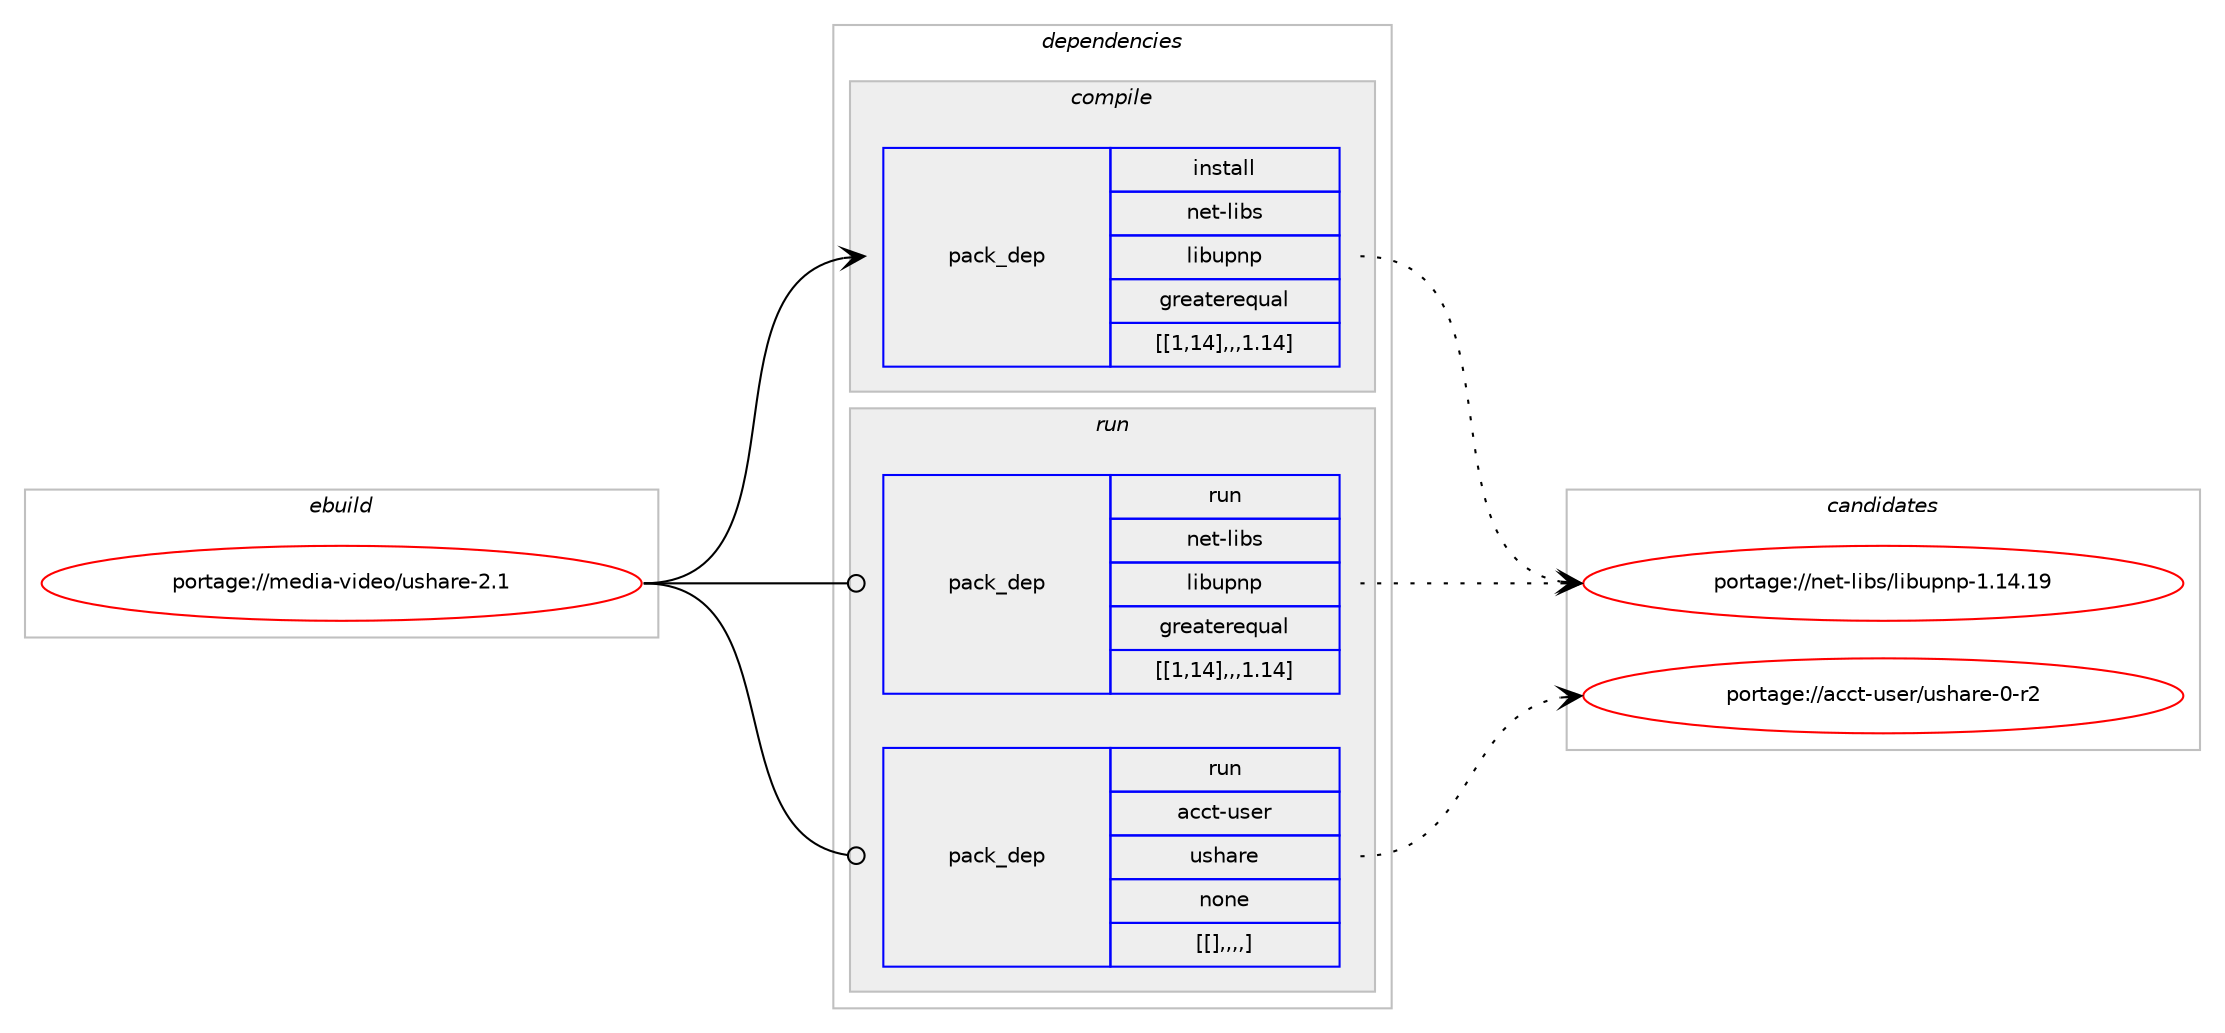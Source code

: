 digraph prolog {

# *************
# Graph options
# *************

newrank=true;
concentrate=true;
compound=true;
graph [rankdir=LR,fontname=Helvetica,fontsize=10,ranksep=1.5];#, ranksep=2.5, nodesep=0.2];
edge  [arrowhead=vee];
node  [fontname=Helvetica,fontsize=10];

# **********
# The ebuild
# **********

subgraph cluster_leftcol {
color=gray;
label=<<i>ebuild</i>>;
id [label="portage://media-video/ushare-2.1", color=red, width=4, href="../media-video/ushare-2.1.svg"];
}

# ****************
# The dependencies
# ****************

subgraph cluster_midcol {
color=gray;
label=<<i>dependencies</i>>;
subgraph cluster_compile {
fillcolor="#eeeeee";
style=filled;
label=<<i>compile</i>>;
subgraph pack259247 {
dependency352229 [label=<<TABLE BORDER="0" CELLBORDER="1" CELLSPACING="0" CELLPADDING="4" WIDTH="220"><TR><TD ROWSPAN="6" CELLPADDING="30">pack_dep</TD></TR><TR><TD WIDTH="110">install</TD></TR><TR><TD>net-libs</TD></TR><TR><TD>libupnp</TD></TR><TR><TD>greaterequal</TD></TR><TR><TD>[[1,14],,,1.14]</TD></TR></TABLE>>, shape=none, color=blue];
}
id:e -> dependency352229:w [weight=20,style="solid",arrowhead="vee"];
}
subgraph cluster_compileandrun {
fillcolor="#eeeeee";
style=filled;
label=<<i>compile and run</i>>;
}
subgraph cluster_run {
fillcolor="#eeeeee";
style=filled;
label=<<i>run</i>>;
subgraph pack259248 {
dependency352230 [label=<<TABLE BORDER="0" CELLBORDER="1" CELLSPACING="0" CELLPADDING="4" WIDTH="220"><TR><TD ROWSPAN="6" CELLPADDING="30">pack_dep</TD></TR><TR><TD WIDTH="110">run</TD></TR><TR><TD>acct-user</TD></TR><TR><TD>ushare</TD></TR><TR><TD>none</TD></TR><TR><TD>[[],,,,]</TD></TR></TABLE>>, shape=none, color=blue];
}
id:e -> dependency352230:w [weight=20,style="solid",arrowhead="odot"];
subgraph pack259249 {
dependency352231 [label=<<TABLE BORDER="0" CELLBORDER="1" CELLSPACING="0" CELLPADDING="4" WIDTH="220"><TR><TD ROWSPAN="6" CELLPADDING="30">pack_dep</TD></TR><TR><TD WIDTH="110">run</TD></TR><TR><TD>net-libs</TD></TR><TR><TD>libupnp</TD></TR><TR><TD>greaterequal</TD></TR><TR><TD>[[1,14],,,1.14]</TD></TR></TABLE>>, shape=none, color=blue];
}
id:e -> dependency352231:w [weight=20,style="solid",arrowhead="odot"];
}
}

# **************
# The candidates
# **************

subgraph cluster_choices {
rank=same;
color=gray;
label=<<i>candidates</i>>;

subgraph choice259247 {
color=black;
nodesep=1;
choice110101116451081059811547108105981171121101124549464952464957 [label="portage://net-libs/libupnp-1.14.19", color=red, width=4,href="../net-libs/libupnp-1.14.19.svg"];
dependency352229:e -> choice110101116451081059811547108105981171121101124549464952464957:w [style=dotted,weight="100"];
}
subgraph choice259248 {
color=black;
nodesep=1;
choice97999911645117115101114471171151049711410145484511450 [label="portage://acct-user/ushare-0-r2", color=red, width=4,href="../acct-user/ushare-0-r2.svg"];
dependency352230:e -> choice97999911645117115101114471171151049711410145484511450:w [style=dotted,weight="100"];
}
subgraph choice259249 {
color=black;
nodesep=1;
choice110101116451081059811547108105981171121101124549464952464957 [label="portage://net-libs/libupnp-1.14.19", color=red, width=4,href="../net-libs/libupnp-1.14.19.svg"];
dependency352231:e -> choice110101116451081059811547108105981171121101124549464952464957:w [style=dotted,weight="100"];
}
}

}
